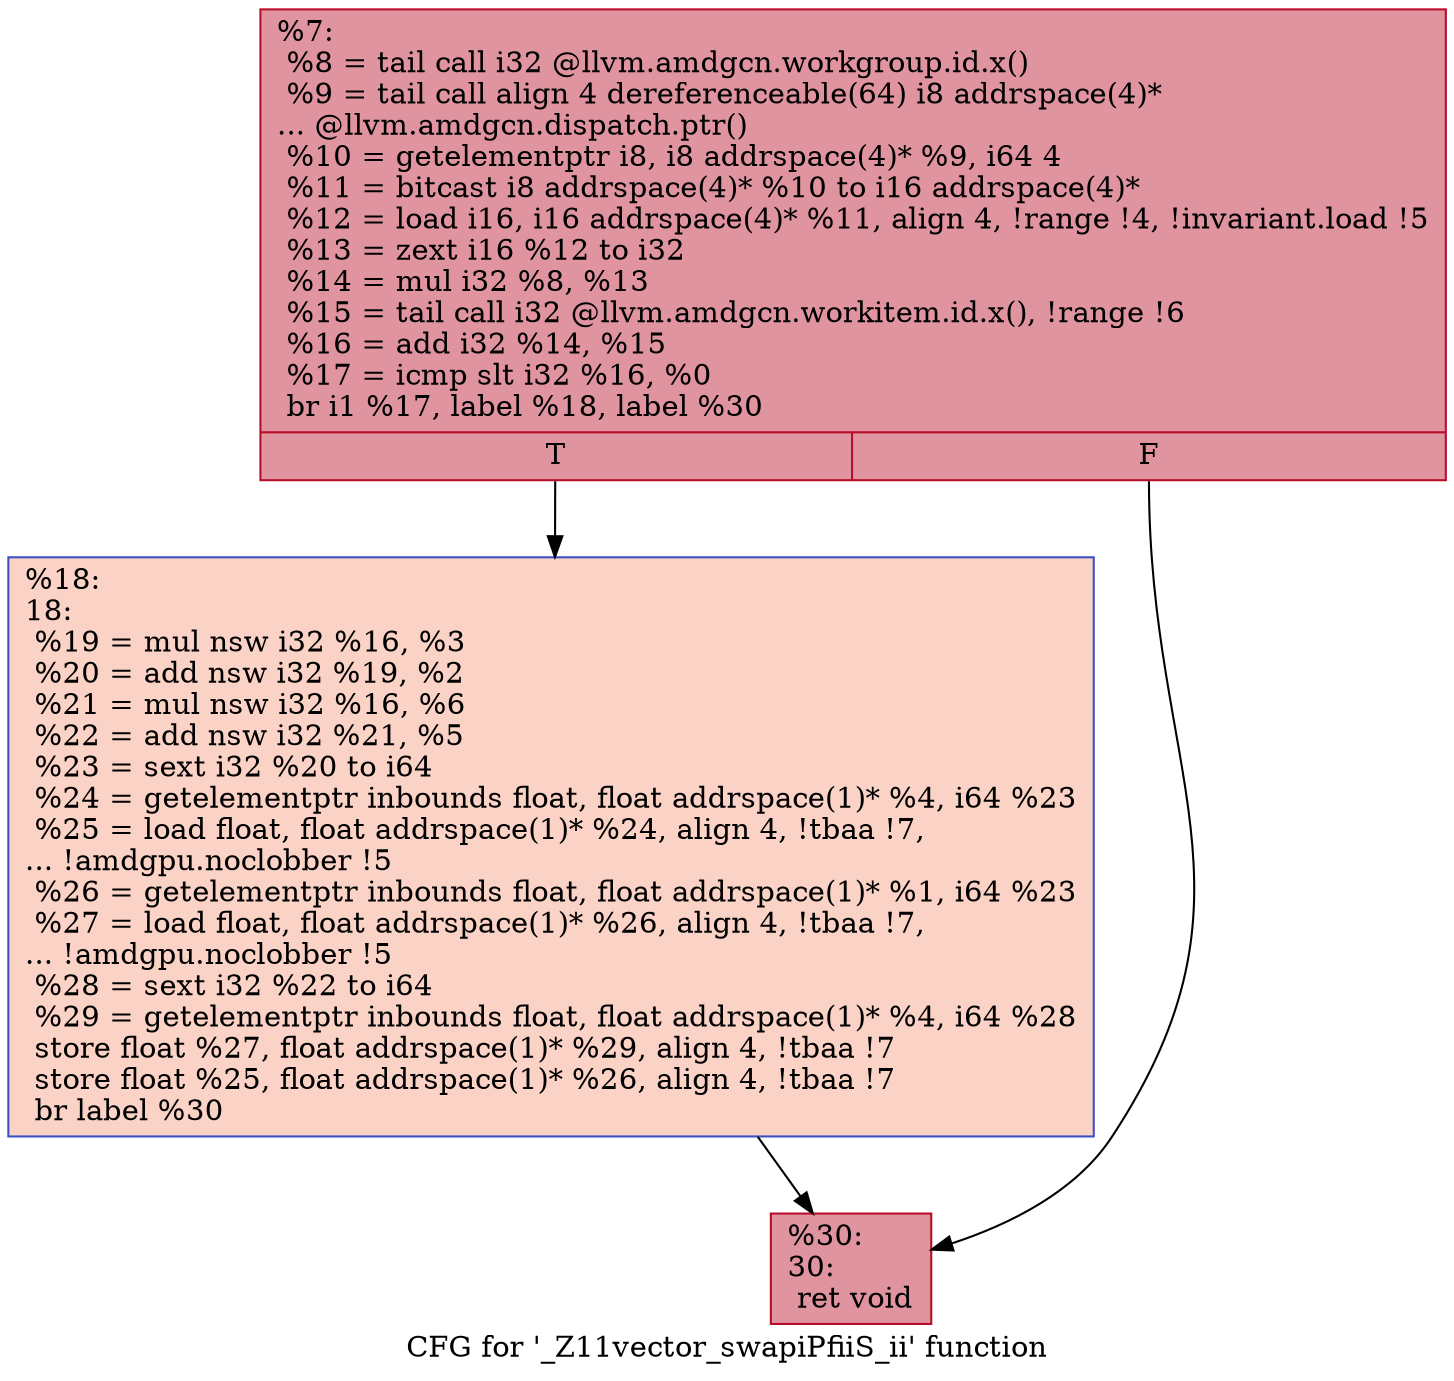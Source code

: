 digraph "CFG for '_Z11vector_swapiPfiiS_ii' function" {
	label="CFG for '_Z11vector_swapiPfiiS_ii' function";

	Node0x4a63210 [shape=record,color="#b70d28ff", style=filled, fillcolor="#b70d2870",label="{%7:\l  %8 = tail call i32 @llvm.amdgcn.workgroup.id.x()\l  %9 = tail call align 4 dereferenceable(64) i8 addrspace(4)*\l... @llvm.amdgcn.dispatch.ptr()\l  %10 = getelementptr i8, i8 addrspace(4)* %9, i64 4\l  %11 = bitcast i8 addrspace(4)* %10 to i16 addrspace(4)*\l  %12 = load i16, i16 addrspace(4)* %11, align 4, !range !4, !invariant.load !5\l  %13 = zext i16 %12 to i32\l  %14 = mul i32 %8, %13\l  %15 = tail call i32 @llvm.amdgcn.workitem.id.x(), !range !6\l  %16 = add i32 %14, %15\l  %17 = icmp slt i32 %16, %0\l  br i1 %17, label %18, label %30\l|{<s0>T|<s1>F}}"];
	Node0x4a63210:s0 -> Node0x4a65110;
	Node0x4a63210:s1 -> Node0x4a651a0;
	Node0x4a65110 [shape=record,color="#3d50c3ff", style=filled, fillcolor="#f59c7d70",label="{%18:\l18:                                               \l  %19 = mul nsw i32 %16, %3\l  %20 = add nsw i32 %19, %2\l  %21 = mul nsw i32 %16, %6\l  %22 = add nsw i32 %21, %5\l  %23 = sext i32 %20 to i64\l  %24 = getelementptr inbounds float, float addrspace(1)* %4, i64 %23\l  %25 = load float, float addrspace(1)* %24, align 4, !tbaa !7,\l... !amdgpu.noclobber !5\l  %26 = getelementptr inbounds float, float addrspace(1)* %1, i64 %23\l  %27 = load float, float addrspace(1)* %26, align 4, !tbaa !7,\l... !amdgpu.noclobber !5\l  %28 = sext i32 %22 to i64\l  %29 = getelementptr inbounds float, float addrspace(1)* %4, i64 %28\l  store float %27, float addrspace(1)* %29, align 4, !tbaa !7\l  store float %25, float addrspace(1)* %26, align 4, !tbaa !7\l  br label %30\l}"];
	Node0x4a65110 -> Node0x4a651a0;
	Node0x4a651a0 [shape=record,color="#b70d28ff", style=filled, fillcolor="#b70d2870",label="{%30:\l30:                                               \l  ret void\l}"];
}
